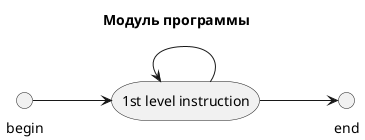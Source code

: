 @startuml
left to right direction
title Модуль программы

circle "begin" as BEGIN
circle "end" as END
storage "1st level instruction" as FirstLevelInstruction

BEGIN-->FirstLevelInstruction
FirstLevelInstruction-->END
FirstLevelInstruction<--FirstLevelInstruction
@enduml
